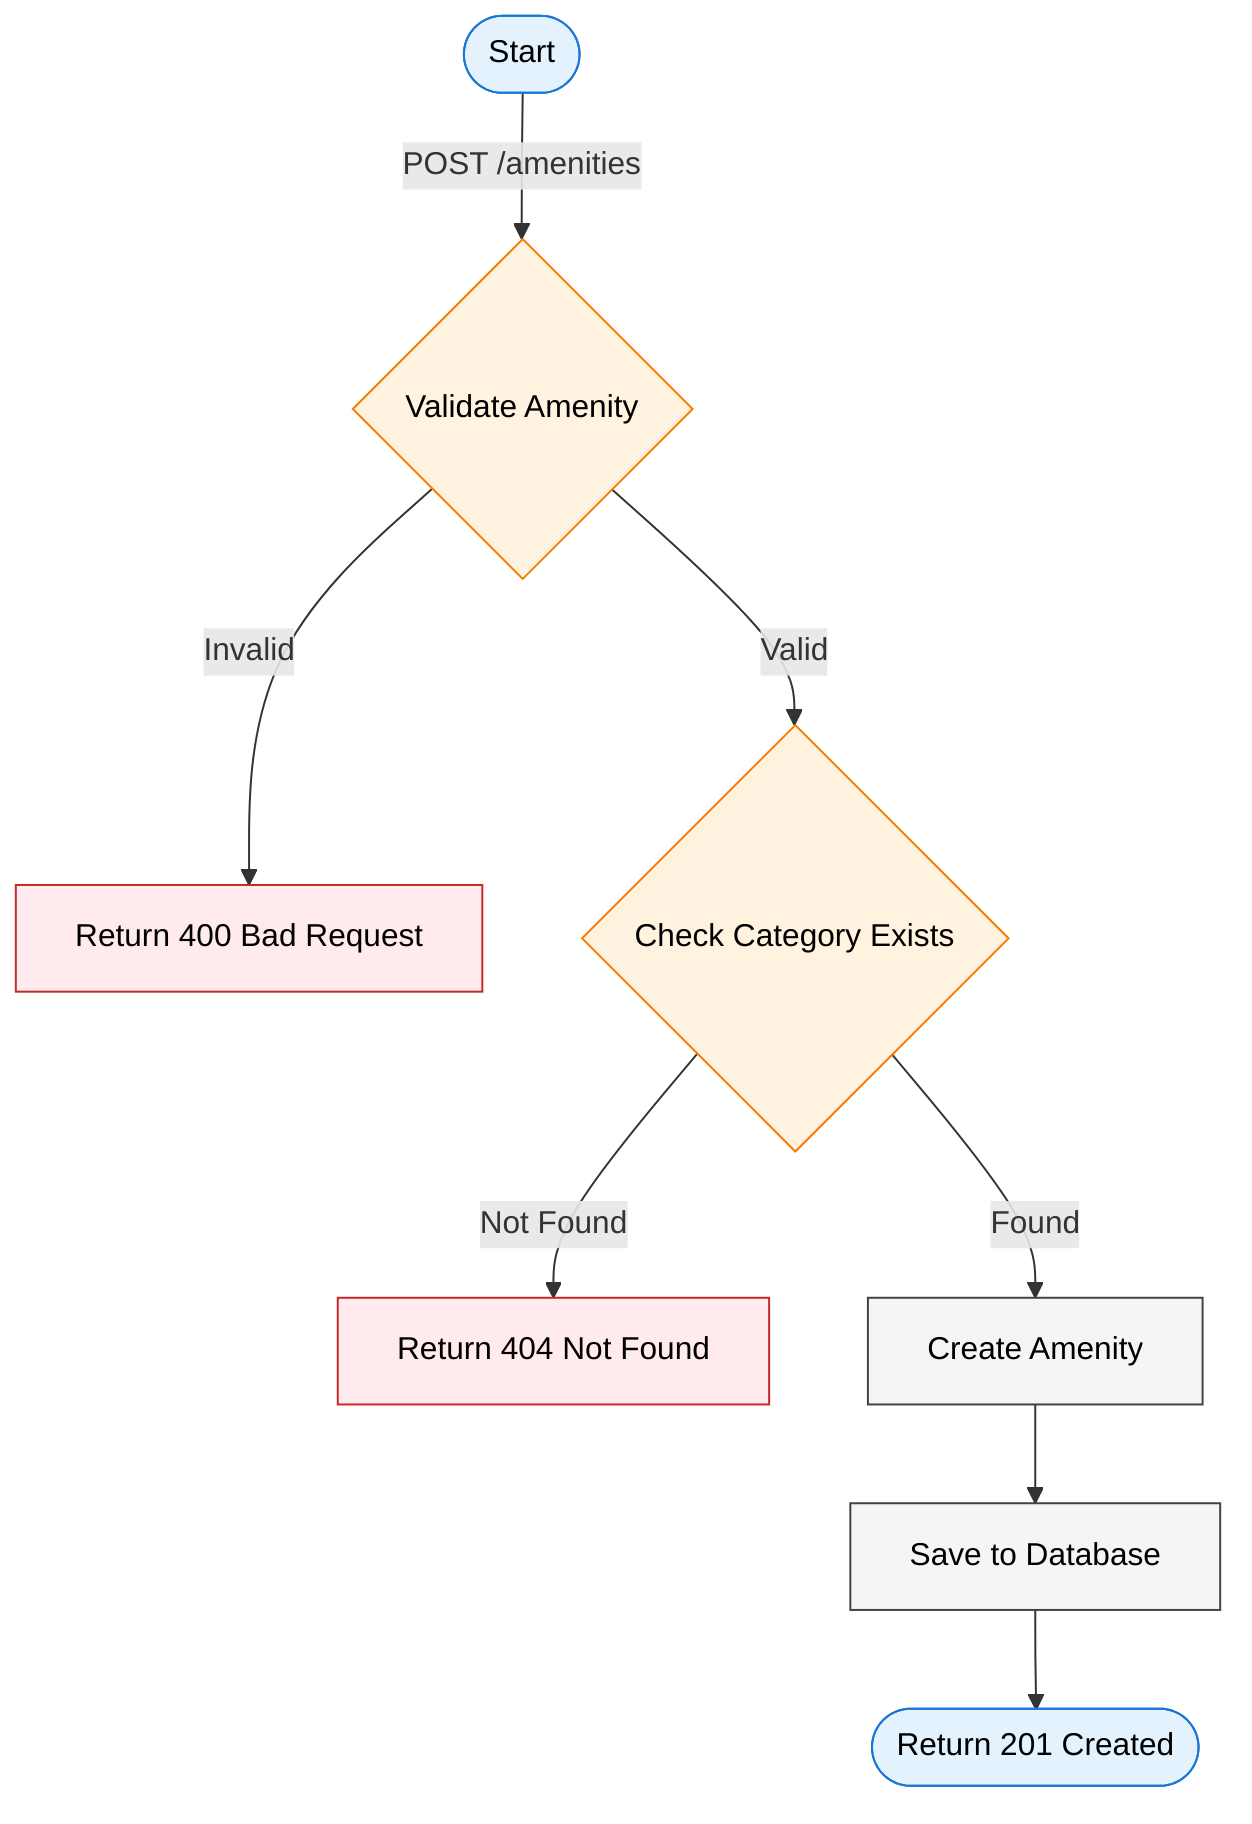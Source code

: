 graph TD
%% Main Flow
    Start([Start]) -->|POST /amenities| ValidateAmenity{Validate Amenity}
    ValidateAmenity -->|Invalid| HandleError[Return 400 Bad Request]
    ValidateAmenity -->|Valid| CheckCategory{Check Category Exists}

    CheckCategory -->|Not Found| HandleCategoryError[Return 404 Not Found]
    CheckCategory -->|Found| CreateAmenity[Create Amenity]
    CreateAmenity --> SaveAmenity[Save to Database]
    SaveAmenity --> Success([Return 201 Created])

%% Style Definitions
    classDef start_end fill:#e3f2fd,stroke:#1976d2,color:black
    classDef process fill:#f5f5f5,stroke:#424242,color:black
    classDef validation fill:#fff3e0,stroke:#f57c00,color:black
    classDef error fill:#ffebee,stroke:#c62828,color:black

%% Apply Styles
    class Start,Success start_end
    class CreateAmenity,SaveAmenity process
    class ValidateAmenity,CheckCategory validation
    class HandleError,HandleCategoryError error